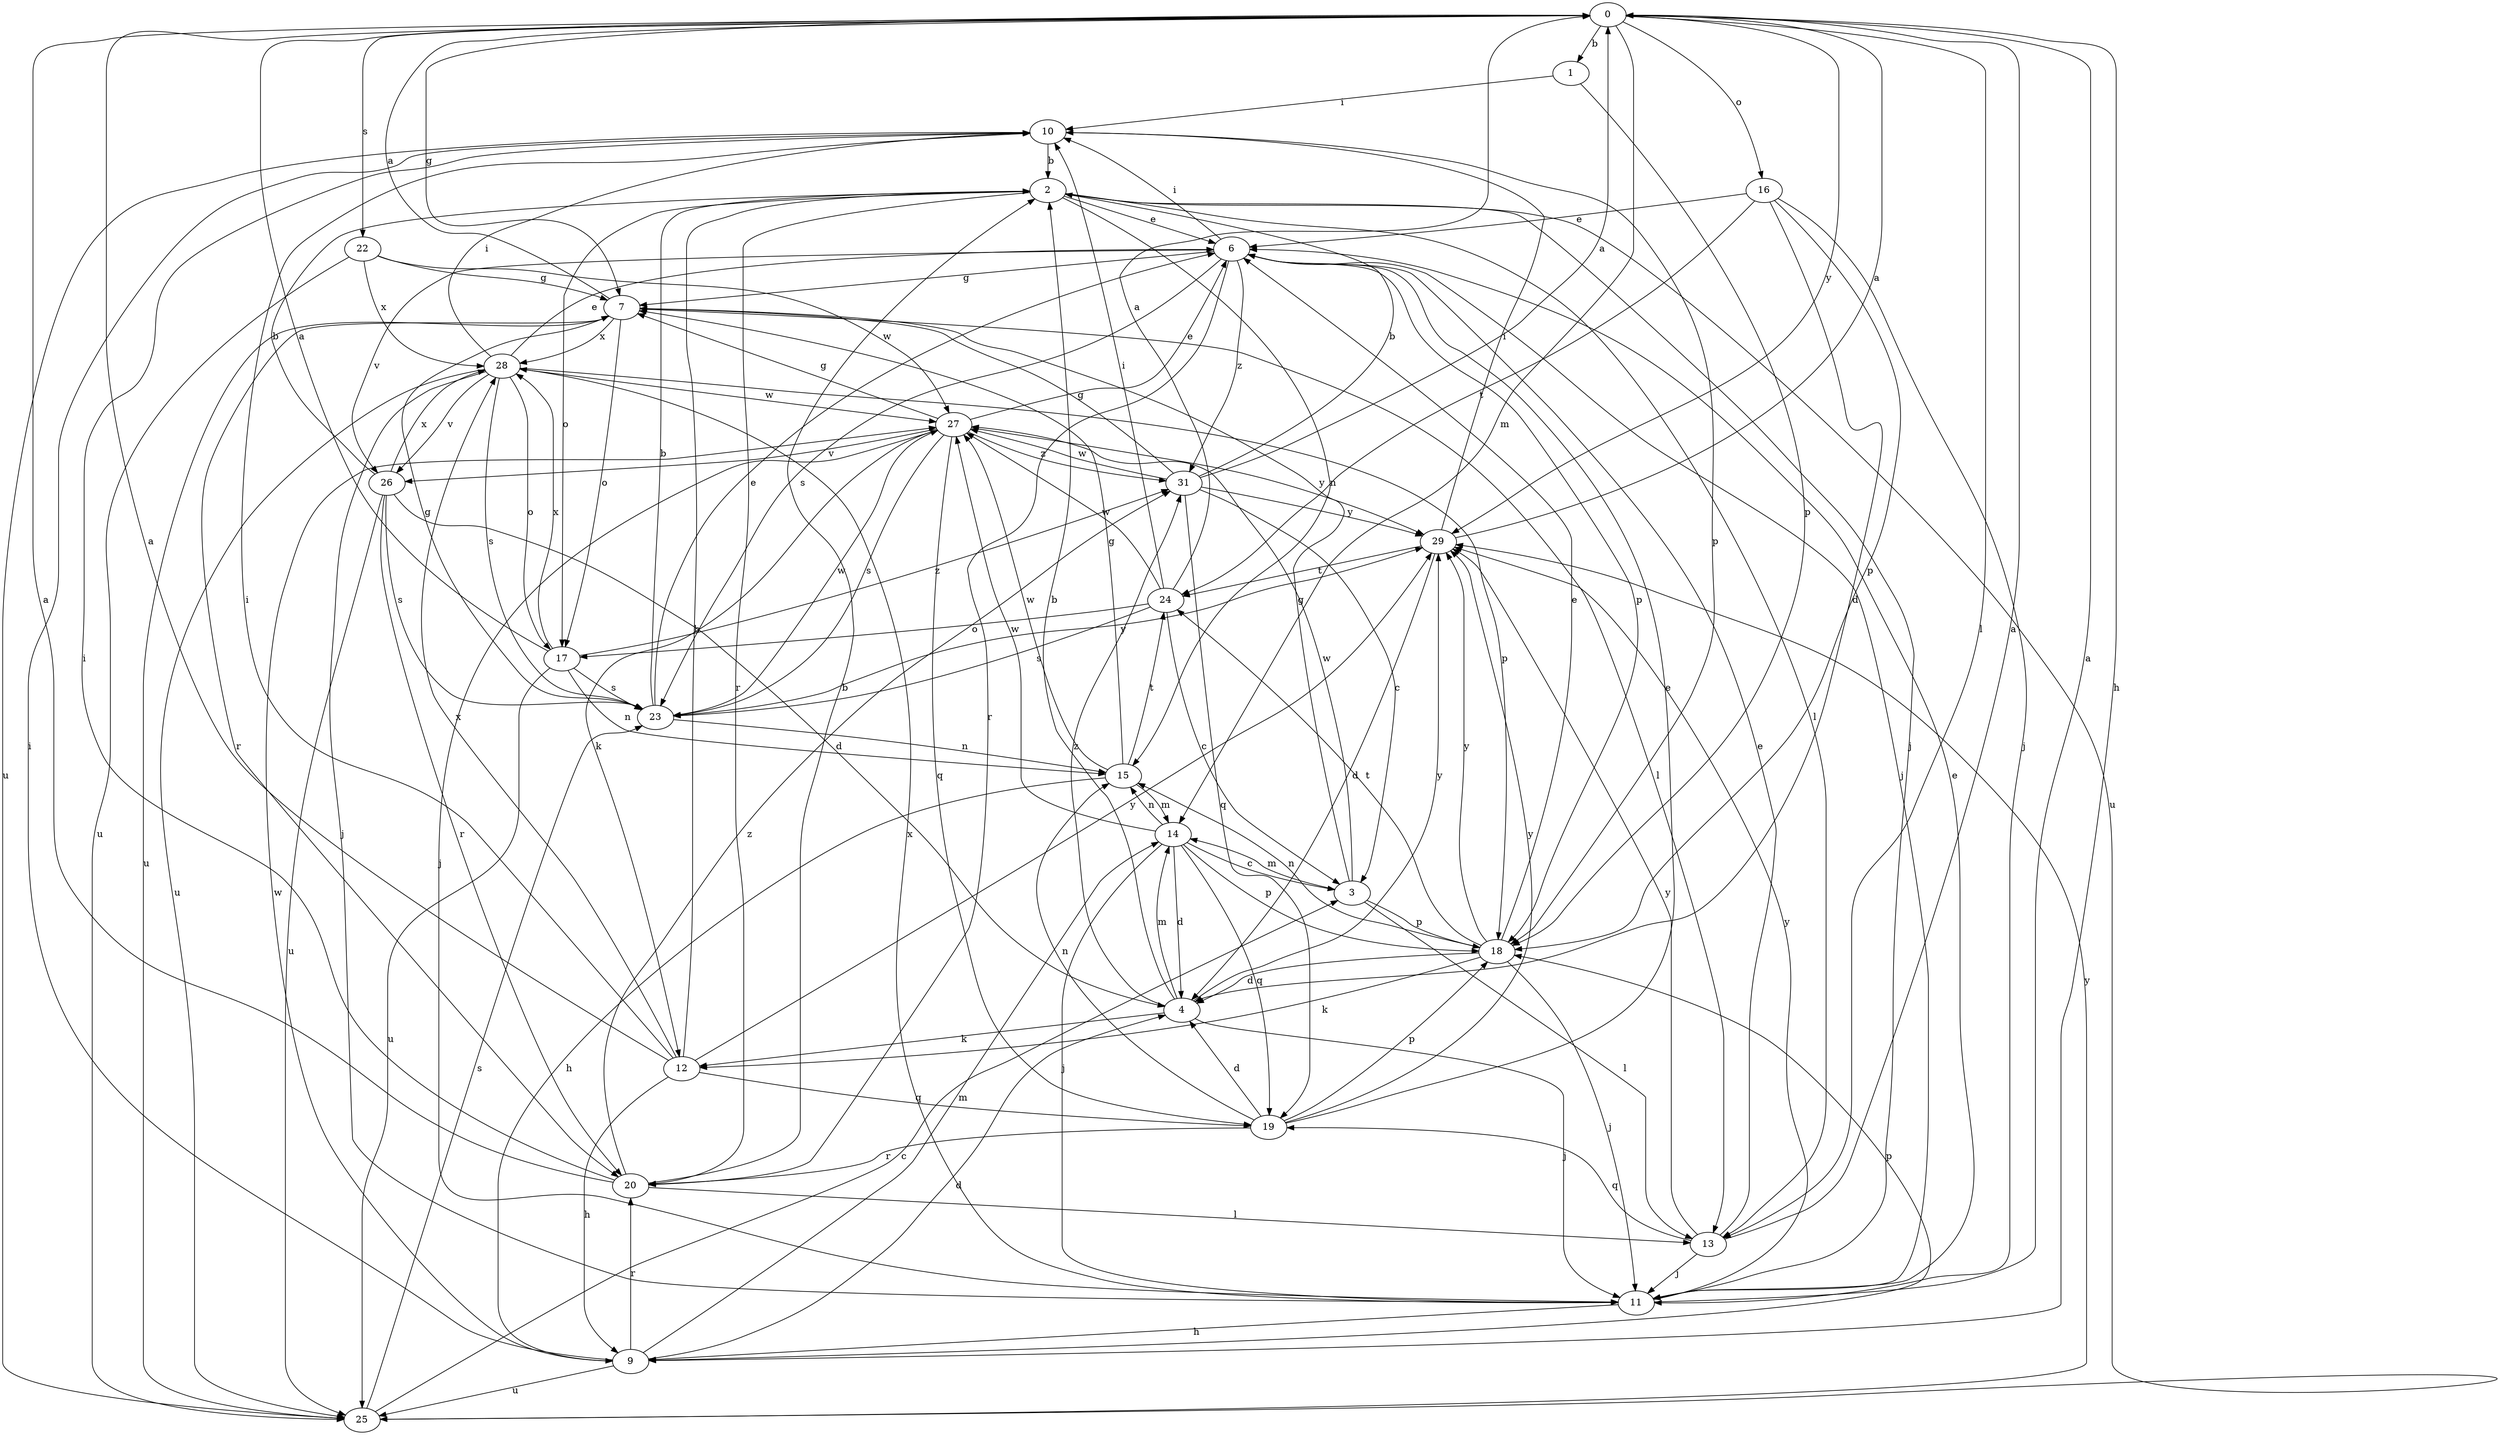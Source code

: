 strict digraph  {
0;
1;
2;
3;
4;
6;
7;
9;
10;
11;
12;
13;
14;
15;
16;
17;
18;
19;
20;
22;
23;
24;
25;
26;
27;
28;
29;
31;
0 -> 1  [label=b];
0 -> 7  [label=g];
0 -> 9  [label=h];
0 -> 13  [label=l];
0 -> 14  [label=m];
0 -> 16  [label=o];
0 -> 22  [label=s];
0 -> 29  [label=y];
1 -> 10  [label=i];
1 -> 18  [label=p];
2 -> 6  [label=e];
2 -> 11  [label=j];
2 -> 13  [label=l];
2 -> 15  [label=n];
2 -> 17  [label=o];
2 -> 20  [label=r];
2 -> 25  [label=u];
3 -> 7  [label=g];
3 -> 13  [label=l];
3 -> 14  [label=m];
3 -> 18  [label=p];
3 -> 27  [label=w];
4 -> 2  [label=b];
4 -> 11  [label=j];
4 -> 12  [label=k];
4 -> 14  [label=m];
4 -> 29  [label=y];
4 -> 31  [label=z];
6 -> 7  [label=g];
6 -> 10  [label=i];
6 -> 11  [label=j];
6 -> 18  [label=p];
6 -> 20  [label=r];
6 -> 23  [label=s];
6 -> 26  [label=v];
6 -> 31  [label=z];
7 -> 0  [label=a];
7 -> 13  [label=l];
7 -> 17  [label=o];
7 -> 20  [label=r];
7 -> 25  [label=u];
7 -> 28  [label=x];
9 -> 4  [label=d];
9 -> 10  [label=i];
9 -> 14  [label=m];
9 -> 18  [label=p];
9 -> 20  [label=r];
9 -> 25  [label=u];
9 -> 27  [label=w];
10 -> 2  [label=b];
10 -> 18  [label=p];
10 -> 25  [label=u];
11 -> 0  [label=a];
11 -> 6  [label=e];
11 -> 9  [label=h];
11 -> 28  [label=x];
11 -> 29  [label=y];
12 -> 0  [label=a];
12 -> 2  [label=b];
12 -> 9  [label=h];
12 -> 10  [label=i];
12 -> 19  [label=q];
12 -> 28  [label=x];
12 -> 29  [label=y];
13 -> 0  [label=a];
13 -> 6  [label=e];
13 -> 11  [label=j];
13 -> 19  [label=q];
13 -> 29  [label=y];
14 -> 3  [label=c];
14 -> 4  [label=d];
14 -> 11  [label=j];
14 -> 15  [label=n];
14 -> 18  [label=p];
14 -> 19  [label=q];
14 -> 27  [label=w];
15 -> 7  [label=g];
15 -> 9  [label=h];
15 -> 14  [label=m];
15 -> 24  [label=t];
15 -> 27  [label=w];
16 -> 4  [label=d];
16 -> 6  [label=e];
16 -> 11  [label=j];
16 -> 18  [label=p];
16 -> 24  [label=t];
17 -> 0  [label=a];
17 -> 15  [label=n];
17 -> 23  [label=s];
17 -> 25  [label=u];
17 -> 28  [label=x];
17 -> 31  [label=z];
18 -> 4  [label=d];
18 -> 6  [label=e];
18 -> 11  [label=j];
18 -> 12  [label=k];
18 -> 15  [label=n];
18 -> 24  [label=t];
18 -> 29  [label=y];
19 -> 4  [label=d];
19 -> 6  [label=e];
19 -> 15  [label=n];
19 -> 18  [label=p];
19 -> 20  [label=r];
19 -> 29  [label=y];
20 -> 0  [label=a];
20 -> 2  [label=b];
20 -> 10  [label=i];
20 -> 13  [label=l];
20 -> 31  [label=z];
22 -> 7  [label=g];
22 -> 25  [label=u];
22 -> 27  [label=w];
22 -> 28  [label=x];
23 -> 2  [label=b];
23 -> 6  [label=e];
23 -> 7  [label=g];
23 -> 15  [label=n];
23 -> 27  [label=w];
23 -> 29  [label=y];
24 -> 0  [label=a];
24 -> 3  [label=c];
24 -> 10  [label=i];
24 -> 17  [label=o];
24 -> 23  [label=s];
24 -> 27  [label=w];
25 -> 3  [label=c];
25 -> 23  [label=s];
25 -> 29  [label=y];
26 -> 2  [label=b];
26 -> 4  [label=d];
26 -> 20  [label=r];
26 -> 23  [label=s];
26 -> 25  [label=u];
26 -> 28  [label=x];
27 -> 6  [label=e];
27 -> 7  [label=g];
27 -> 11  [label=j];
27 -> 12  [label=k];
27 -> 19  [label=q];
27 -> 23  [label=s];
27 -> 26  [label=v];
27 -> 29  [label=y];
27 -> 31  [label=z];
28 -> 6  [label=e];
28 -> 10  [label=i];
28 -> 11  [label=j];
28 -> 17  [label=o];
28 -> 18  [label=p];
28 -> 23  [label=s];
28 -> 25  [label=u];
28 -> 26  [label=v];
28 -> 27  [label=w];
29 -> 0  [label=a];
29 -> 4  [label=d];
29 -> 10  [label=i];
29 -> 24  [label=t];
31 -> 0  [label=a];
31 -> 2  [label=b];
31 -> 3  [label=c];
31 -> 7  [label=g];
31 -> 19  [label=q];
31 -> 27  [label=w];
31 -> 29  [label=y];
}
